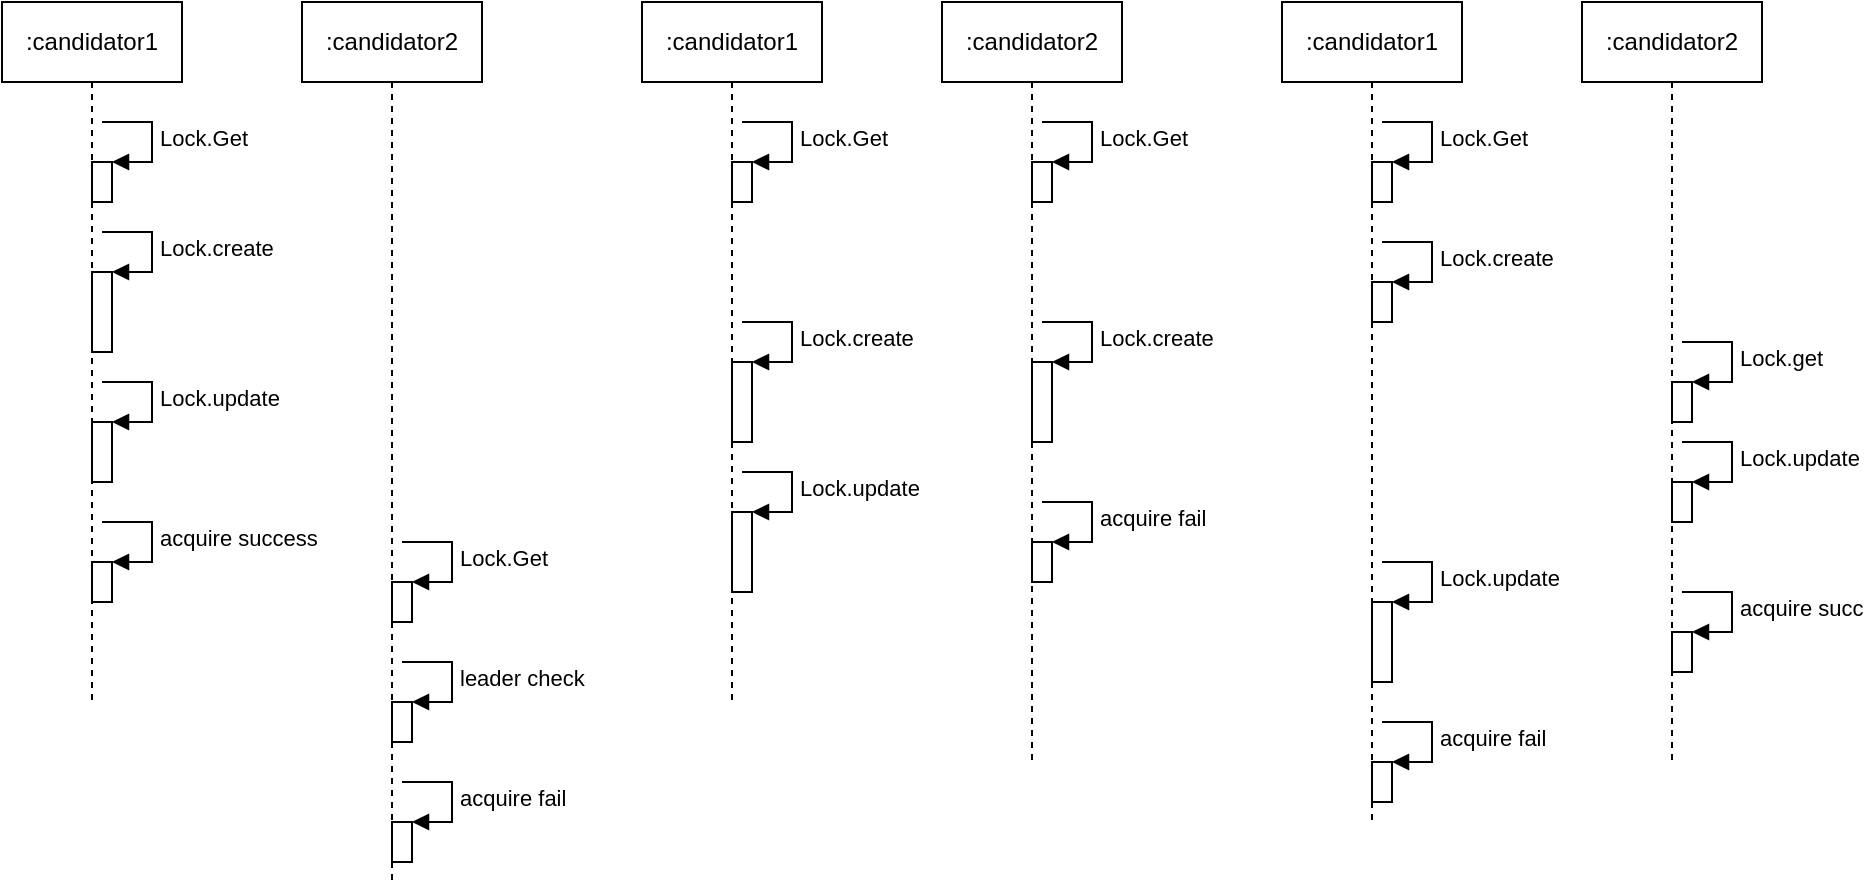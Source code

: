 <mxfile version="12.2.4" pages="1"><diagram id="I-amDn4vh6mSH3xqkv0j" name="Page-1"><mxGraphModel dx="776" dy="467" grid="1" gridSize="10" guides="1" tooltips="1" connect="1" arrows="1" fold="1" page="1" pageScale="1" pageWidth="1654" pageHeight="2336" math="0" shadow="0"><root><mxCell id="0"/><mxCell id="1" parent="0"/><mxCell id="2" value=":candidator1" style="shape=umlLifeline;perimeter=lifelinePerimeter;whiteSpace=wrap;html=1;container=1;collapsible=0;recursiveResize=0;outlineConnect=0;" parent="1" vertex="1"><mxGeometry x="20" y="20" width="90" height="350" as="geometry"/></mxCell><mxCell id="8" value="" style="html=1;points=[];perimeter=orthogonalPerimeter;" parent="2" vertex="1"><mxGeometry x="45" y="135" width="10" height="40" as="geometry"/></mxCell><mxCell id="9" value="Lock.create" style="edgeStyle=orthogonalEdgeStyle;html=1;align=left;spacingLeft=2;endArrow=block;rounded=0;entryX=1;entryY=0;" parent="2" target="8" edge="1"><mxGeometry relative="1" as="geometry"><mxPoint x="50" y="115" as="sourcePoint"/><Array as="points"><mxPoint x="75" y="115"/></Array></mxGeometry></mxCell><mxCell id="10" value="" style="html=1;points=[];perimeter=orthogonalPerimeter;" parent="2" vertex="1"><mxGeometry x="45" y="210" width="10" height="30" as="geometry"/></mxCell><mxCell id="11" value="Lock.update" style="edgeStyle=orthogonalEdgeStyle;html=1;align=left;spacingLeft=2;endArrow=block;rounded=0;entryX=1;entryY=0;" parent="2" target="10" edge="1"><mxGeometry relative="1" as="geometry"><mxPoint x="50" y="190" as="sourcePoint"/><Array as="points"><mxPoint x="75" y="190"/></Array></mxGeometry></mxCell><mxCell id="32" value="" style="html=1;points=[];perimeter=orthogonalPerimeter;" parent="2" vertex="1"><mxGeometry x="45" y="280" width="10" height="20" as="geometry"/></mxCell><mxCell id="33" value="acquire success" style="edgeStyle=orthogonalEdgeStyle;html=1;align=left;spacingLeft=2;endArrow=block;rounded=0;entryX=1;entryY=0;" parent="2" target="32" edge="1"><mxGeometry relative="1" as="geometry"><mxPoint x="50" y="260" as="sourcePoint"/><Array as="points"><mxPoint x="75" y="260"/></Array></mxGeometry></mxCell><mxCell id="3" value=":candidator2" style="shape=umlLifeline;perimeter=lifelinePerimeter;whiteSpace=wrap;html=1;container=1;collapsible=0;recursiveResize=0;outlineConnect=0;" parent="1" vertex="1"><mxGeometry x="170" y="20" width="90" height="440" as="geometry"/></mxCell><mxCell id="12" value="" style="html=1;points=[];perimeter=orthogonalPerimeter;" parent="3" vertex="1"><mxGeometry x="45" y="290" width="10" height="20" as="geometry"/></mxCell><mxCell id="13" value="Lock.Get" style="edgeStyle=orthogonalEdgeStyle;html=1;align=left;spacingLeft=2;endArrow=block;rounded=0;entryX=1;entryY=0;" parent="3" target="12" edge="1"><mxGeometry relative="1" as="geometry"><mxPoint x="50" y="270" as="sourcePoint"/><Array as="points"><mxPoint x="75" y="270"/></Array></mxGeometry></mxCell><mxCell id="4" value="" style="html=1;points=[];perimeter=orthogonalPerimeter;" parent="1" vertex="1"><mxGeometry x="65" y="100" width="10" height="20" as="geometry"/></mxCell><mxCell id="5" value="Lock.Get" style="edgeStyle=orthogonalEdgeStyle;html=1;align=left;spacingLeft=2;endArrow=block;rounded=0;entryX=1;entryY=0;" parent="1" target="4" edge="1"><mxGeometry relative="1" as="geometry"><mxPoint x="70" y="80" as="sourcePoint"/><Array as="points"><mxPoint x="95" y="80"/></Array></mxGeometry></mxCell><mxCell id="16" value="" style="html=1;points=[];perimeter=orthogonalPerimeter;" parent="1" vertex="1"><mxGeometry x="215" y="370" width="10" height="20" as="geometry"/></mxCell><mxCell id="17" value="leader check" style="edgeStyle=orthogonalEdgeStyle;html=1;align=left;spacingLeft=2;endArrow=block;rounded=0;entryX=1;entryY=0;" parent="1" target="16" edge="1"><mxGeometry relative="1" as="geometry"><mxPoint x="220" y="350" as="sourcePoint"/><Array as="points"><mxPoint x="245" y="350"/></Array></mxGeometry></mxCell><mxCell id="18" value=":candidator1" style="shape=umlLifeline;perimeter=lifelinePerimeter;whiteSpace=wrap;html=1;container=1;collapsible=0;recursiveResize=0;outlineConnect=0;" parent="1" vertex="1"><mxGeometry x="340" y="20" width="90" height="350" as="geometry"/></mxCell><mxCell id="19" value="" style="html=1;points=[];perimeter=orthogonalPerimeter;" parent="18" vertex="1"><mxGeometry x="45" y="180" width="10" height="40" as="geometry"/></mxCell><mxCell id="20" value="Lock.create" style="edgeStyle=orthogonalEdgeStyle;html=1;align=left;spacingLeft=2;endArrow=block;rounded=0;entryX=1;entryY=0;" parent="18" target="19" edge="1"><mxGeometry relative="1" as="geometry"><mxPoint x="50" y="160" as="sourcePoint"/><Array as="points"><mxPoint x="75" y="160"/></Array></mxGeometry></mxCell><mxCell id="21" value="" style="html=1;points=[];perimeter=orthogonalPerimeter;" parent="18" vertex="1"><mxGeometry x="45" y="255" width="10" height="40" as="geometry"/></mxCell><mxCell id="22" value="Lock.update" style="edgeStyle=orthogonalEdgeStyle;html=1;align=left;spacingLeft=2;endArrow=block;rounded=0;entryX=1;entryY=0;" parent="18" target="21" edge="1"><mxGeometry relative="1" as="geometry"><mxPoint x="50" y="235" as="sourcePoint"/><Array as="points"><mxPoint x="75" y="235"/></Array></mxGeometry></mxCell><mxCell id="23" value=":candidator2" style="shape=umlLifeline;perimeter=lifelinePerimeter;whiteSpace=wrap;html=1;container=1;collapsible=0;recursiveResize=0;outlineConnect=0;" parent="1" vertex="1"><mxGeometry x="490" y="20" width="90" height="380" as="geometry"/></mxCell><mxCell id="24" value="" style="html=1;points=[];perimeter=orthogonalPerimeter;" parent="23" vertex="1"><mxGeometry x="45" y="80" width="10" height="20" as="geometry"/></mxCell><mxCell id="25" value="Lock.Get" style="edgeStyle=orthogonalEdgeStyle;html=1;align=left;spacingLeft=2;endArrow=block;rounded=0;entryX=1;entryY=0;" parent="23" target="24" edge="1"><mxGeometry relative="1" as="geometry"><mxPoint x="50" y="60" as="sourcePoint"/><Array as="points"><mxPoint x="75" y="60"/></Array></mxGeometry></mxCell><mxCell id="26" value="" style="html=1;points=[];perimeter=orthogonalPerimeter;" parent="1" vertex="1"><mxGeometry x="385" y="100" width="10" height="20" as="geometry"/></mxCell><mxCell id="27" value="Lock.Get" style="edgeStyle=orthogonalEdgeStyle;html=1;align=left;spacingLeft=2;endArrow=block;rounded=0;entryX=1;entryY=0;" parent="1" target="26" edge="1"><mxGeometry relative="1" as="geometry"><mxPoint x="390" y="80" as="sourcePoint"/><Array as="points"><mxPoint x="415" y="80"/></Array></mxGeometry></mxCell><mxCell id="28" value="" style="html=1;points=[];perimeter=orthogonalPerimeter;" parent="1" vertex="1"><mxGeometry x="535" y="290" width="10" height="20" as="geometry"/></mxCell><mxCell id="29" value="acquire fail" style="edgeStyle=orthogonalEdgeStyle;html=1;align=left;spacingLeft=2;endArrow=block;rounded=0;entryX=1;entryY=0;" parent="1" target="28" edge="1"><mxGeometry relative="1" as="geometry"><mxPoint x="540" y="270" as="sourcePoint"/><Array as="points"><mxPoint x="565" y="270"/></Array></mxGeometry></mxCell><mxCell id="30" value="" style="html=1;points=[];perimeter=orthogonalPerimeter;" parent="1" vertex="1"><mxGeometry x="535" y="200" width="10" height="40" as="geometry"/></mxCell><mxCell id="31" value="Lock.create" style="edgeStyle=orthogonalEdgeStyle;html=1;align=left;spacingLeft=2;endArrow=block;rounded=0;entryX=1;entryY=0;" parent="1" target="30" edge="1"><mxGeometry relative="1" as="geometry"><mxPoint x="540" y="180" as="sourcePoint"/><Array as="points"><mxPoint x="565" y="180"/></Array></mxGeometry></mxCell><mxCell id="34" value=":candidator1" style="shape=umlLifeline;perimeter=lifelinePerimeter;whiteSpace=wrap;html=1;container=1;collapsible=0;recursiveResize=0;outlineConnect=0;" parent="1" vertex="1"><mxGeometry x="660" y="20" width="90" height="410" as="geometry"/></mxCell><mxCell id="35" value="" style="html=1;points=[];perimeter=orthogonalPerimeter;" parent="34" vertex="1"><mxGeometry x="45" y="140" width="10" height="20" as="geometry"/></mxCell><mxCell id="36" value="Lock.create" style="edgeStyle=orthogonalEdgeStyle;html=1;align=left;spacingLeft=2;endArrow=block;rounded=0;entryX=1;entryY=0;" parent="34" target="35" edge="1"><mxGeometry relative="1" as="geometry"><mxPoint x="50" y="120" as="sourcePoint"/><Array as="points"><mxPoint x="75" y="120"/></Array></mxGeometry></mxCell><mxCell id="37" value="" style="html=1;points=[];perimeter=orthogonalPerimeter;" parent="34" vertex="1"><mxGeometry x="45" y="300" width="10" height="40" as="geometry"/></mxCell><mxCell id="38" value="Lock.update" style="edgeStyle=orthogonalEdgeStyle;html=1;align=left;spacingLeft=2;endArrow=block;rounded=0;entryX=1;entryY=0;" parent="34" target="37" edge="1"><mxGeometry relative="1" as="geometry"><mxPoint x="50" y="280" as="sourcePoint"/><Array as="points"><mxPoint x="75" y="280"/></Array></mxGeometry></mxCell><mxCell id="50" value="" style="html=1;points=[];perimeter=orthogonalPerimeter;" parent="34" vertex="1"><mxGeometry x="45" y="380" width="10" height="20" as="geometry"/></mxCell><mxCell id="51" value="acquire fail" style="edgeStyle=orthogonalEdgeStyle;html=1;align=left;spacingLeft=2;endArrow=block;rounded=0;entryX=1;entryY=0;" parent="34" target="50" edge="1"><mxGeometry relative="1" as="geometry"><mxPoint x="50" y="360" as="sourcePoint"/><Array as="points"><mxPoint x="75" y="360"/></Array></mxGeometry></mxCell><mxCell id="39" value=":candidator2" style="shape=umlLifeline;perimeter=lifelinePerimeter;whiteSpace=wrap;html=1;container=1;collapsible=0;recursiveResize=0;outlineConnect=0;" parent="1" vertex="1"><mxGeometry x="810" y="20" width="90" height="380" as="geometry"/></mxCell><mxCell id="44" value="" style="html=1;points=[];perimeter=orthogonalPerimeter;" parent="39" vertex="1"><mxGeometry x="45" y="315" width="10" height="20" as="geometry"/></mxCell><mxCell id="45" value="acquire succ" style="edgeStyle=orthogonalEdgeStyle;html=1;align=left;spacingLeft=2;endArrow=block;rounded=0;entryX=1;entryY=0;" parent="39" target="44" edge="1"><mxGeometry relative="1" as="geometry"><mxPoint x="50" y="295" as="sourcePoint"/><Array as="points"><mxPoint x="75" y="295"/></Array></mxGeometry></mxCell><mxCell id="42" value="" style="html=1;points=[];perimeter=orthogonalPerimeter;" parent="1" vertex="1"><mxGeometry x="705" y="100" width="10" height="20" as="geometry"/></mxCell><mxCell id="43" value="Lock.Get" style="edgeStyle=orthogonalEdgeStyle;html=1;align=left;spacingLeft=2;endArrow=block;rounded=0;entryX=1;entryY=0;" parent="1" target="42" edge="1"><mxGeometry relative="1" as="geometry"><mxPoint x="710" y="80" as="sourcePoint"/><Array as="points"><mxPoint x="735" y="80"/></Array></mxGeometry></mxCell><mxCell id="46" value="" style="html=1;points=[];perimeter=orthogonalPerimeter;" parent="1" vertex="1"><mxGeometry x="855" y="210" width="10" height="20" as="geometry"/></mxCell><mxCell id="47" value="Lock.get" style="edgeStyle=orthogonalEdgeStyle;html=1;align=left;spacingLeft=2;endArrow=block;rounded=0;entryX=1;entryY=0;" parent="1" target="46" edge="1"><mxGeometry relative="1" as="geometry"><mxPoint x="860" y="190" as="sourcePoint"/><Array as="points"><mxPoint x="885" y="190"/></Array></mxGeometry></mxCell><mxCell id="48" value="" style="html=1;points=[];perimeter=orthogonalPerimeter;" parent="1" vertex="1"><mxGeometry x="855" y="260" width="10" height="20" as="geometry"/></mxCell><mxCell id="49" value="Lock.update" style="edgeStyle=orthogonalEdgeStyle;html=1;align=left;spacingLeft=2;endArrow=block;rounded=0;entryX=1;entryY=0;" parent="1" target="48" edge="1"><mxGeometry relative="1" as="geometry"><mxPoint x="860" y="240" as="sourcePoint"/><Array as="points"><mxPoint x="885" y="240"/></Array></mxGeometry></mxCell><mxCell id="54" value="" style="html=1;points=[];perimeter=orthogonalPerimeter;" parent="1" vertex="1"><mxGeometry x="215" y="430" width="10" height="20" as="geometry"/></mxCell><mxCell id="55" value="acquire fail" style="edgeStyle=orthogonalEdgeStyle;html=1;align=left;spacingLeft=2;endArrow=block;rounded=0;entryX=1;entryY=0;" parent="1" target="54" edge="1"><mxGeometry relative="1" as="geometry"><mxPoint x="220" y="410" as="sourcePoint"/><Array as="points"><mxPoint x="245" y="410"/></Array></mxGeometry></mxCell></root></mxGraphModel></diagram></mxfile>